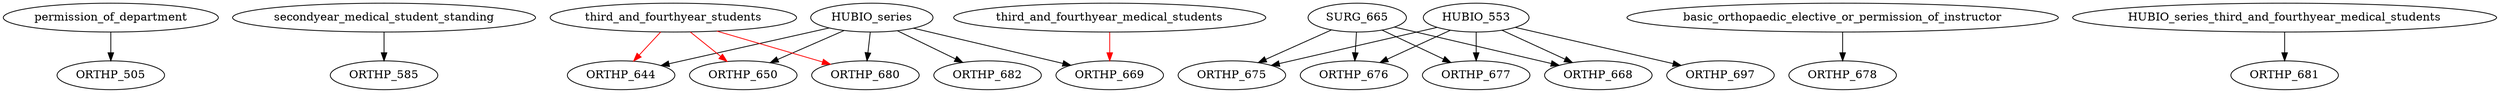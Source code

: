 digraph G {
    edge [color=black];
    permission_of_department -> ORTHP_505;
    edge [color=black];
    secondyear_medical_student_standing -> ORTHP_585;
    edge [color=black];
    HUBIO_series -> ORTHP_644;
    edge [color=red];
    third_and_fourthyear_students -> ORTHP_644;
    edge [color=black];
    HUBIO_series -> ORTHP_650;
    edge [color=red];
    third_and_fourthyear_students -> ORTHP_650;
    edge [color=black];
    SURG_665 -> ORTHP_668;
    HUBIO_553 -> ORTHP_668;
    edge [color=black];
    HUBIO_series -> ORTHP_669;
    edge [color=red];
    third_and_fourthyear_medical_students -> ORTHP_669;
    edge [color=black];
    SURG_665 -> ORTHP_675;
    HUBIO_553 -> ORTHP_675;
    edge [color=black];
    SURG_665 -> ORTHP_676;
    HUBIO_553 -> ORTHP_676;
    edge [color=black];
    SURG_665 -> ORTHP_677;
    HUBIO_553 -> ORTHP_677;
    edge [color=black];
    basic_orthopaedic_elective_or_permission_of_instructor -> ORTHP_678;
    edge [color=black];
    HUBIO_series -> ORTHP_680;
    edge [color=red];
    third_and_fourthyear_students -> ORTHP_680;
    edge [color=black];
    HUBIO_series_third_and_fourthyear_medical_students -> ORTHP_681;
    edge [color=black];
    HUBIO_series -> ORTHP_682;
    edge [color=black];
    HUBIO_553 -> ORTHP_697;
}
